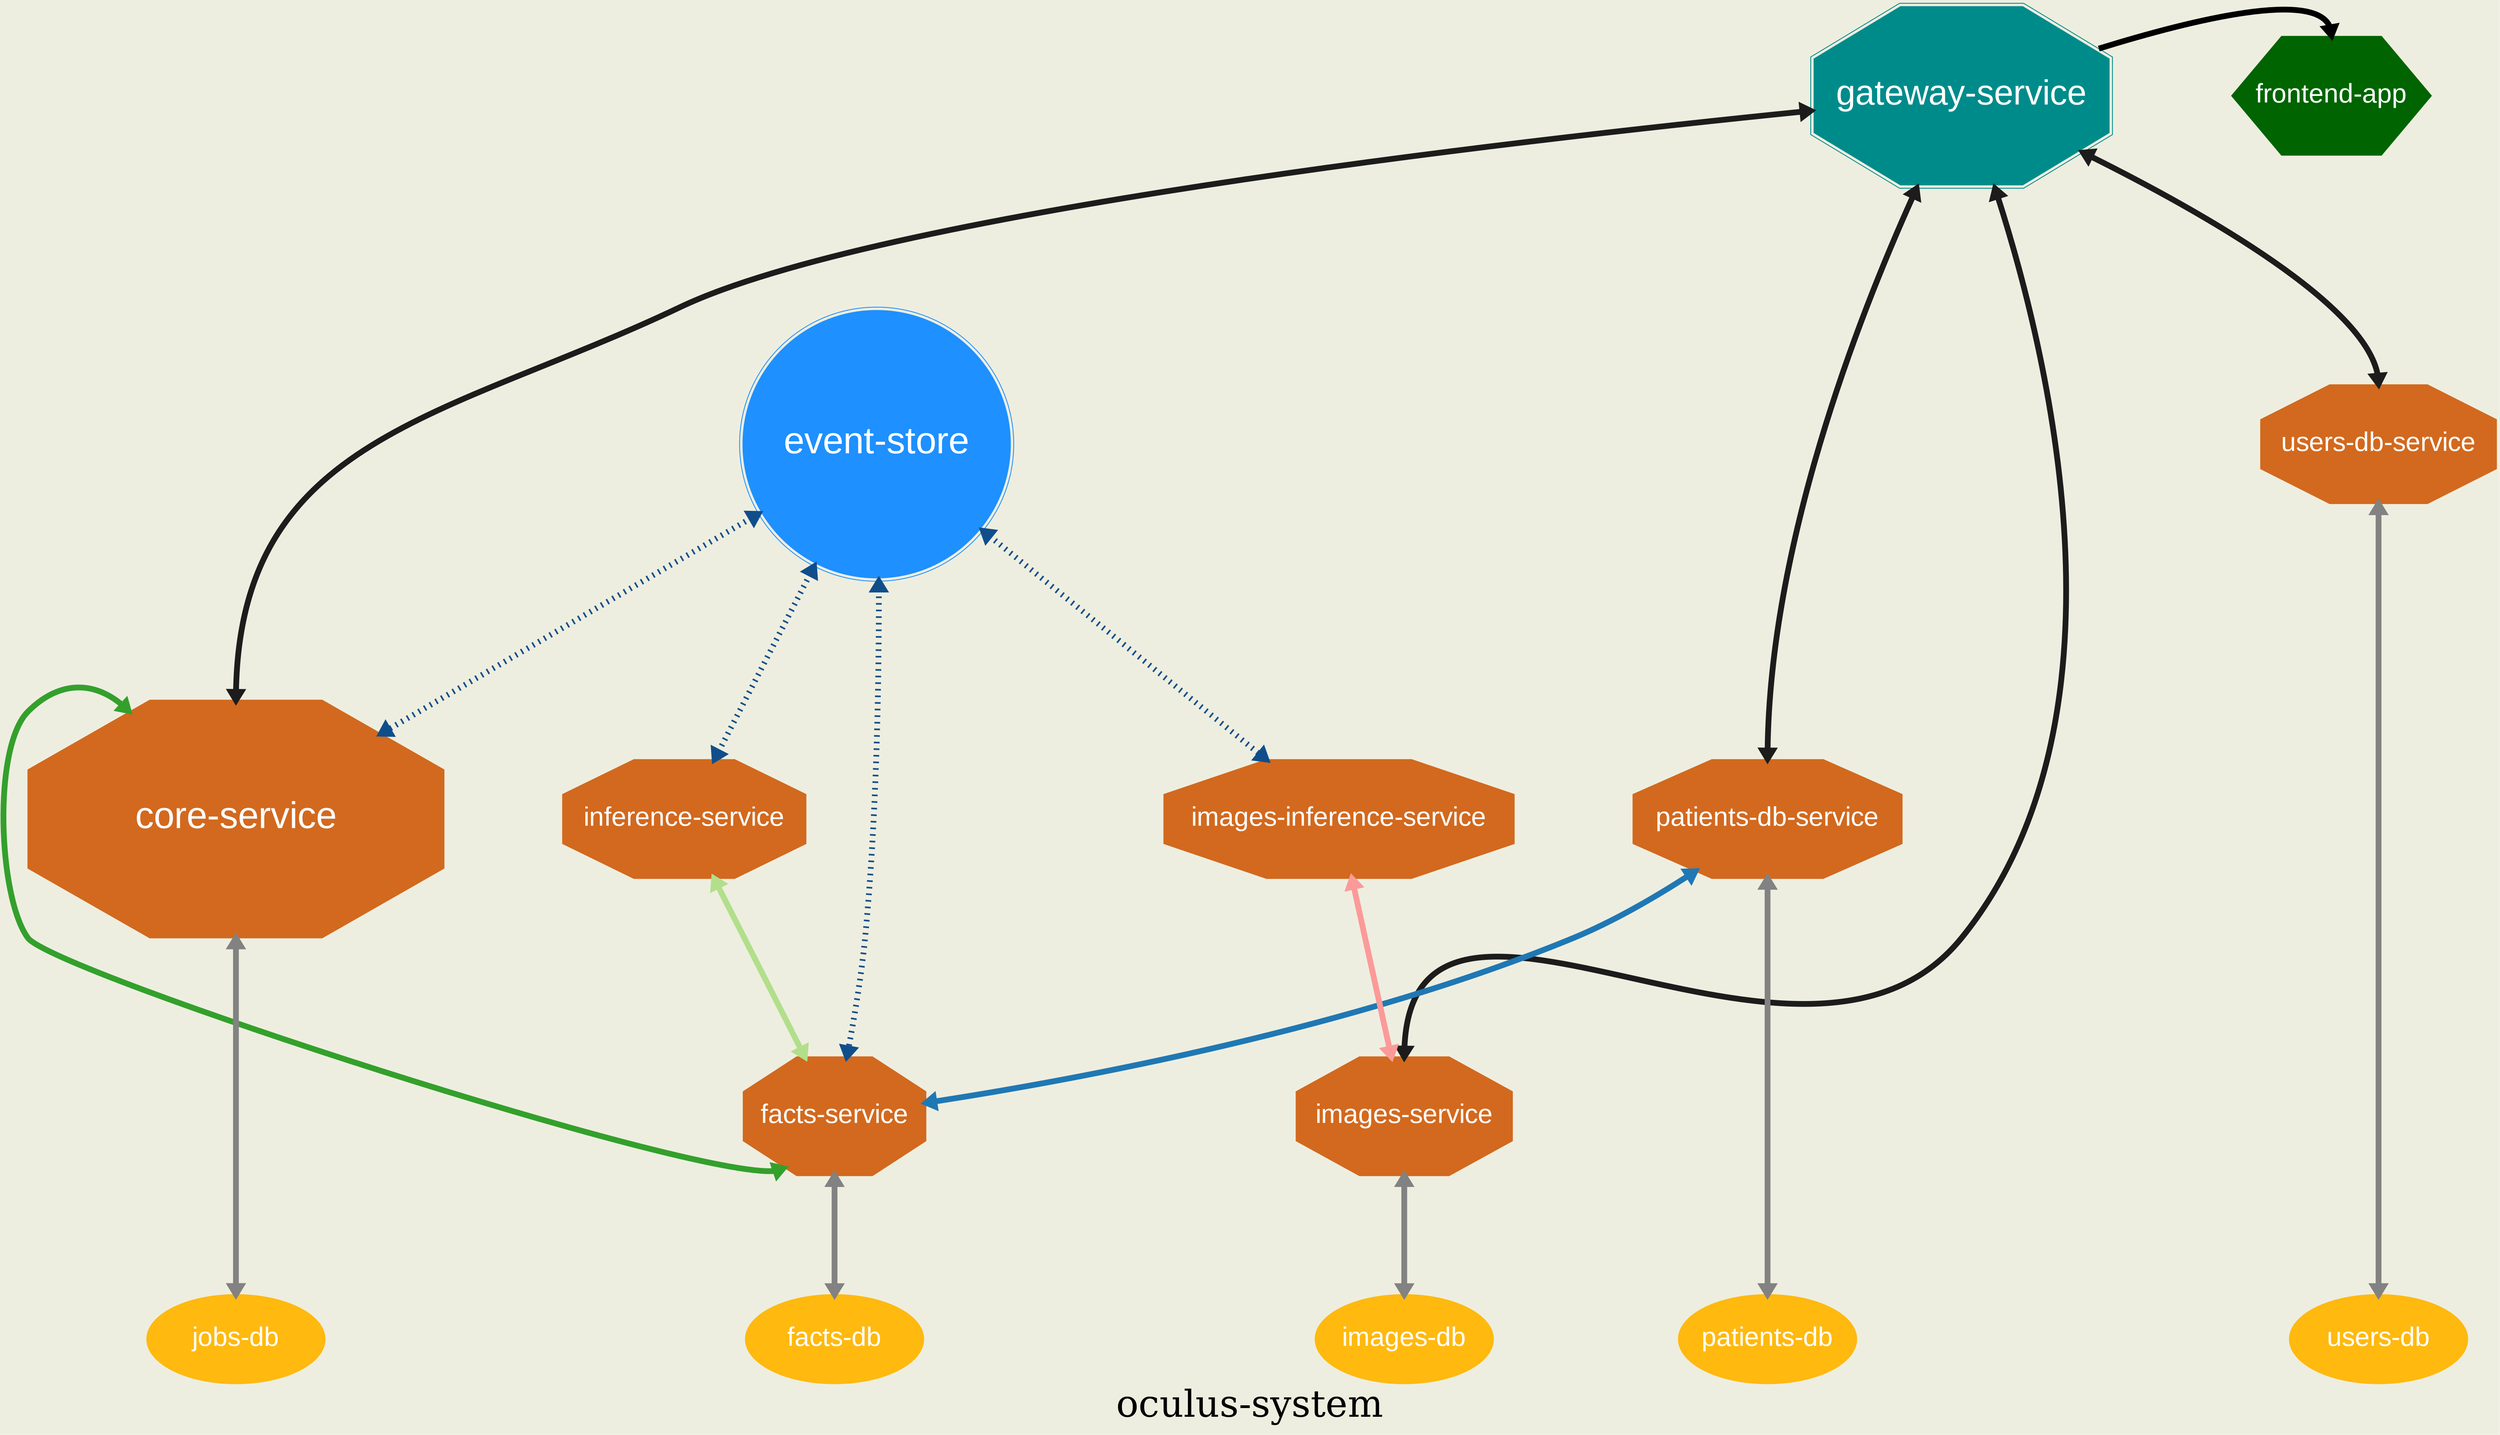 digraph oculus {
    
    label="oculus-system" 
   
    graph [fontsize=45 ranksep=2 bgcolor=ivory2]
    node [fontname=Arial fontcolor=white]
    edge [dir=both penwidth=7] 
    nodesep=2

    subgraph gateway {
        node [fontsize=42 shape=doubleoctagon style=filled color=cyan4 height=3]

        {rank=source; "gateway-service"}
    }
    
    subgraph services {
        node [padding=5 fontsize=32 shape=octagon style=filled color=chocolate height=2 colorsheme=paired12]
        edge [style=bold colorscheme="paired12"]

        "core-service" [padding=8 fontsize=45 height=4 width=7]
        "facts-service"
        "images-service"
        "patients-db-service"
        "users-db-service"
        "inference-service"
        "images-inference-service"
        
        "core-service" -> "facts-service" [headport=sw tailport=nw color=4]

        "inference-service" -> "facts-service" [color=3]

        "images-inference-service" -> "images-service" [color=5]

        "patients-db-service" -> "facts-service" [color=2]
        
    }

    subgraph databases {
        node [fontsize=32 shape=ellipse width=3 style=filled color=darkgoldenrod1 height=1.5]
        
        { rank=sink;
           "jobs-db"
           "facts-db"
           "images-db"
           "patients-db"
           "users-db"
        }
    }

    subgraph events {
        node [fontsize=45 shape=doublecircle width=4.5 style=filled color=dodgerblue1]

        "event-store"
    }

    subgraph frontend {
        node [fontsize=32 shape=hexagon style=filled color=darkgreen height=2]

        { rank=source; "frontend-app" }
    }

    subgraph gateway_service_connections {
        "gateway-service" -> "frontend-app" [headport=n]
        "gateway-service" -> "core-service" [headport=n color=grey11]
        "gateway-service" -> "images-service" [headport=n color=grey11]
        "gateway-service" -> "patients-db-service" [headport=n color=grey11]
        "gateway-service" -> "users-db-service" [headport=n color=grey11]
    }

    subgraph service_db_connections {
        "jobs-db" -> "core-service" [color=gray51]
        "facts-db" -> "facts-service" [color=gray51]
        "images-db" -> "images-service" [color=gray51]
        "patients-db" -> "patients-db-service" [color=gray51]
        "users-db" -> "users-db-service" [color=gray51]
    }

    subgraph event_bus {
        edge [style=dotted color=dodgerblue4]

        "event-store" -> "core-service"
        "event-store" -> "facts-service"
        "event-store" -> "inference-service"
        "event-store" -> "images-inference-service"
    }

}

